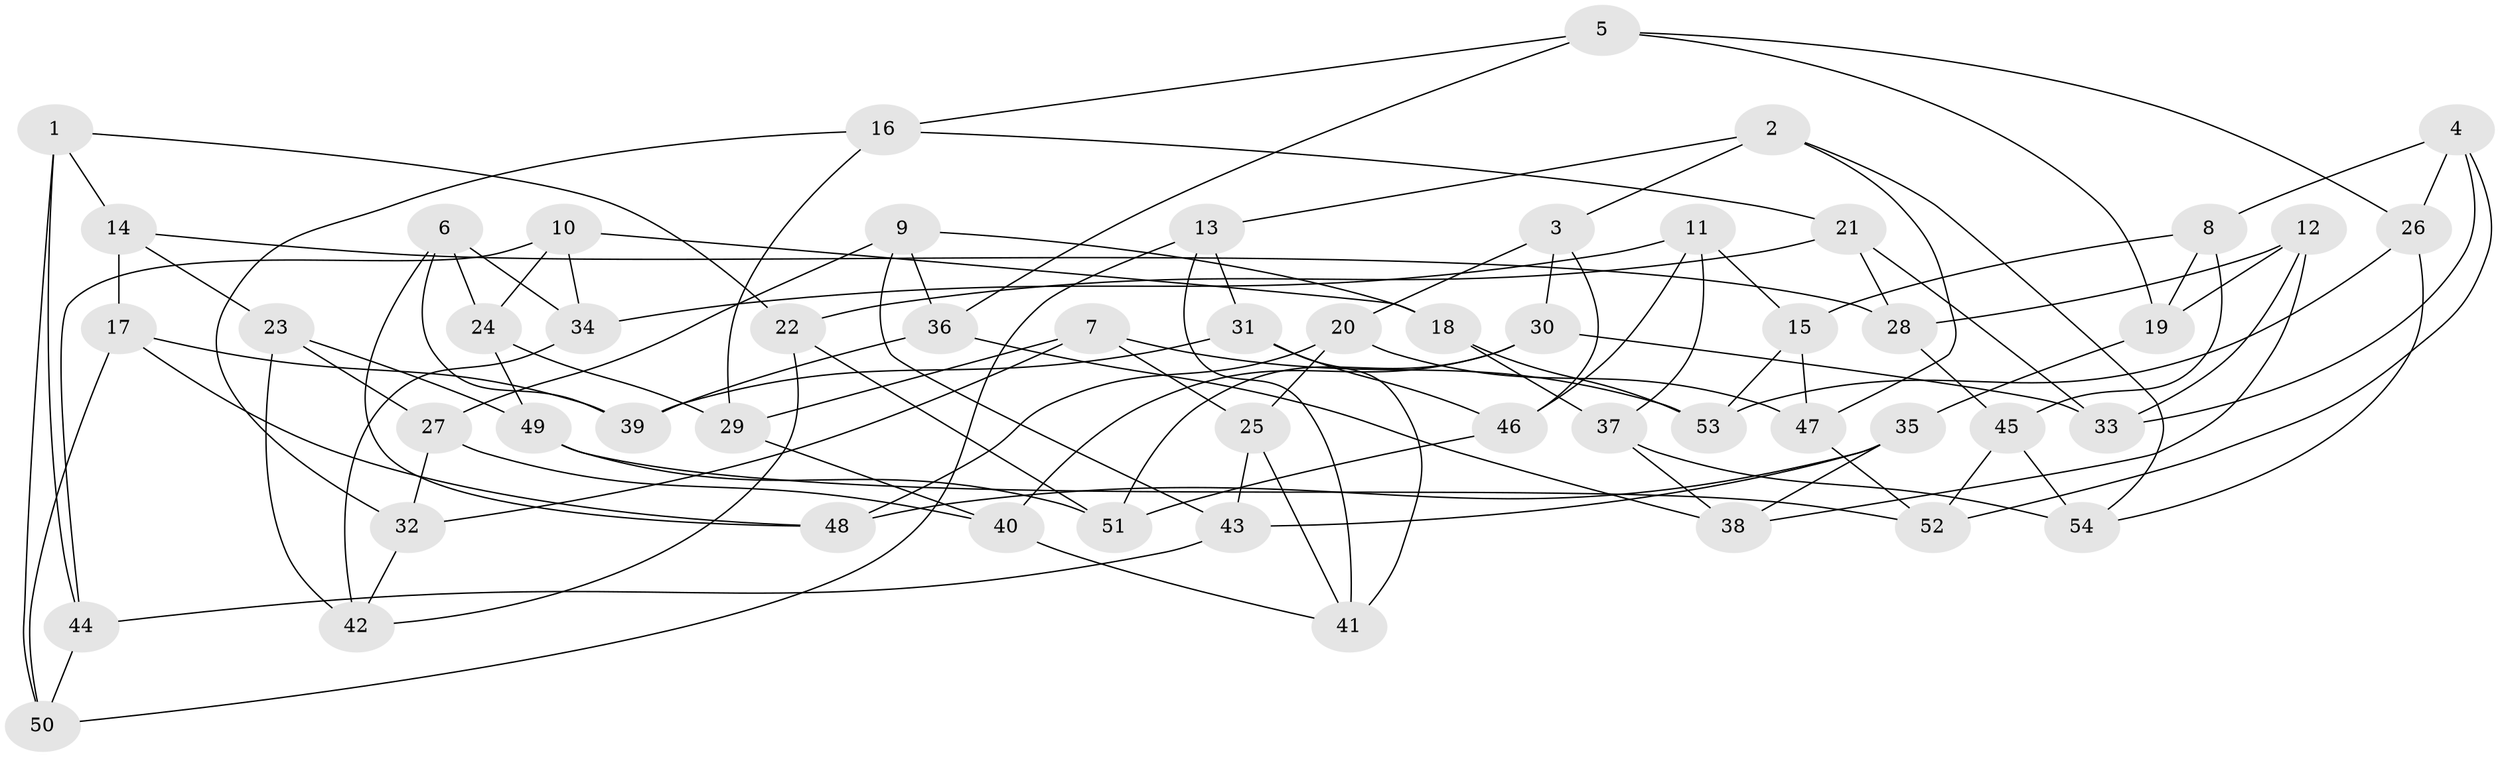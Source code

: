 // coarse degree distribution, {4: 0.5263157894736842, 6: 0.21052631578947367, 5: 0.21052631578947367, 3: 0.05263157894736842}
// Generated by graph-tools (version 1.1) at 2025/38/03/04/25 23:38:13]
// undirected, 54 vertices, 108 edges
graph export_dot {
  node [color=gray90,style=filled];
  1;
  2;
  3;
  4;
  5;
  6;
  7;
  8;
  9;
  10;
  11;
  12;
  13;
  14;
  15;
  16;
  17;
  18;
  19;
  20;
  21;
  22;
  23;
  24;
  25;
  26;
  27;
  28;
  29;
  30;
  31;
  32;
  33;
  34;
  35;
  36;
  37;
  38;
  39;
  40;
  41;
  42;
  43;
  44;
  45;
  46;
  47;
  48;
  49;
  50;
  51;
  52;
  53;
  54;
  1 -- 50;
  1 -- 44;
  1 -- 14;
  1 -- 22;
  2 -- 47;
  2 -- 3;
  2 -- 54;
  2 -- 13;
  3 -- 46;
  3 -- 30;
  3 -- 20;
  4 -- 33;
  4 -- 26;
  4 -- 8;
  4 -- 52;
  5 -- 19;
  5 -- 16;
  5 -- 26;
  5 -- 36;
  6 -- 34;
  6 -- 48;
  6 -- 39;
  6 -- 24;
  7 -- 32;
  7 -- 29;
  7 -- 25;
  7 -- 53;
  8 -- 15;
  8 -- 19;
  8 -- 45;
  9 -- 36;
  9 -- 27;
  9 -- 43;
  9 -- 18;
  10 -- 34;
  10 -- 24;
  10 -- 18;
  10 -- 44;
  11 -- 34;
  11 -- 15;
  11 -- 46;
  11 -- 37;
  12 -- 19;
  12 -- 33;
  12 -- 28;
  12 -- 38;
  13 -- 50;
  13 -- 41;
  13 -- 31;
  14 -- 28;
  14 -- 23;
  14 -- 17;
  15 -- 53;
  15 -- 47;
  16 -- 21;
  16 -- 32;
  16 -- 29;
  17 -- 48;
  17 -- 39;
  17 -- 50;
  18 -- 53;
  18 -- 37;
  19 -- 35;
  20 -- 47;
  20 -- 25;
  20 -- 48;
  21 -- 22;
  21 -- 28;
  21 -- 33;
  22 -- 42;
  22 -- 51;
  23 -- 42;
  23 -- 49;
  23 -- 27;
  24 -- 29;
  24 -- 49;
  25 -- 43;
  25 -- 41;
  26 -- 53;
  26 -- 54;
  27 -- 40;
  27 -- 32;
  28 -- 45;
  29 -- 40;
  30 -- 40;
  30 -- 51;
  30 -- 33;
  31 -- 39;
  31 -- 41;
  31 -- 46;
  32 -- 42;
  34 -- 42;
  35 -- 43;
  35 -- 38;
  35 -- 48;
  36 -- 39;
  36 -- 38;
  37 -- 38;
  37 -- 54;
  40 -- 41;
  43 -- 44;
  44 -- 50;
  45 -- 52;
  45 -- 54;
  46 -- 51;
  47 -- 52;
  49 -- 51;
  49 -- 52;
}
